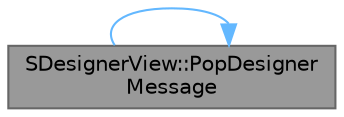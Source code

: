 digraph "SDesignerView::PopDesignerMessage"
{
 // INTERACTIVE_SVG=YES
 // LATEX_PDF_SIZE
  bgcolor="transparent";
  edge [fontname=Helvetica,fontsize=10,labelfontname=Helvetica,labelfontsize=10];
  node [fontname=Helvetica,fontsize=10,shape=box,height=0.2,width=0.4];
  rankdir="LR";
  Node1 [id="Node000001",label="SDesignerView::PopDesigner\lMessage",height=0.2,width=0.4,color="gray40", fillcolor="grey60", style="filled", fontcolor="black",tooltip="Removes the last message from the message stack."];
  Node1 -> Node1 [id="edge1_Node000001_Node000001",color="steelblue1",style="solid",tooltip=" "];
}
